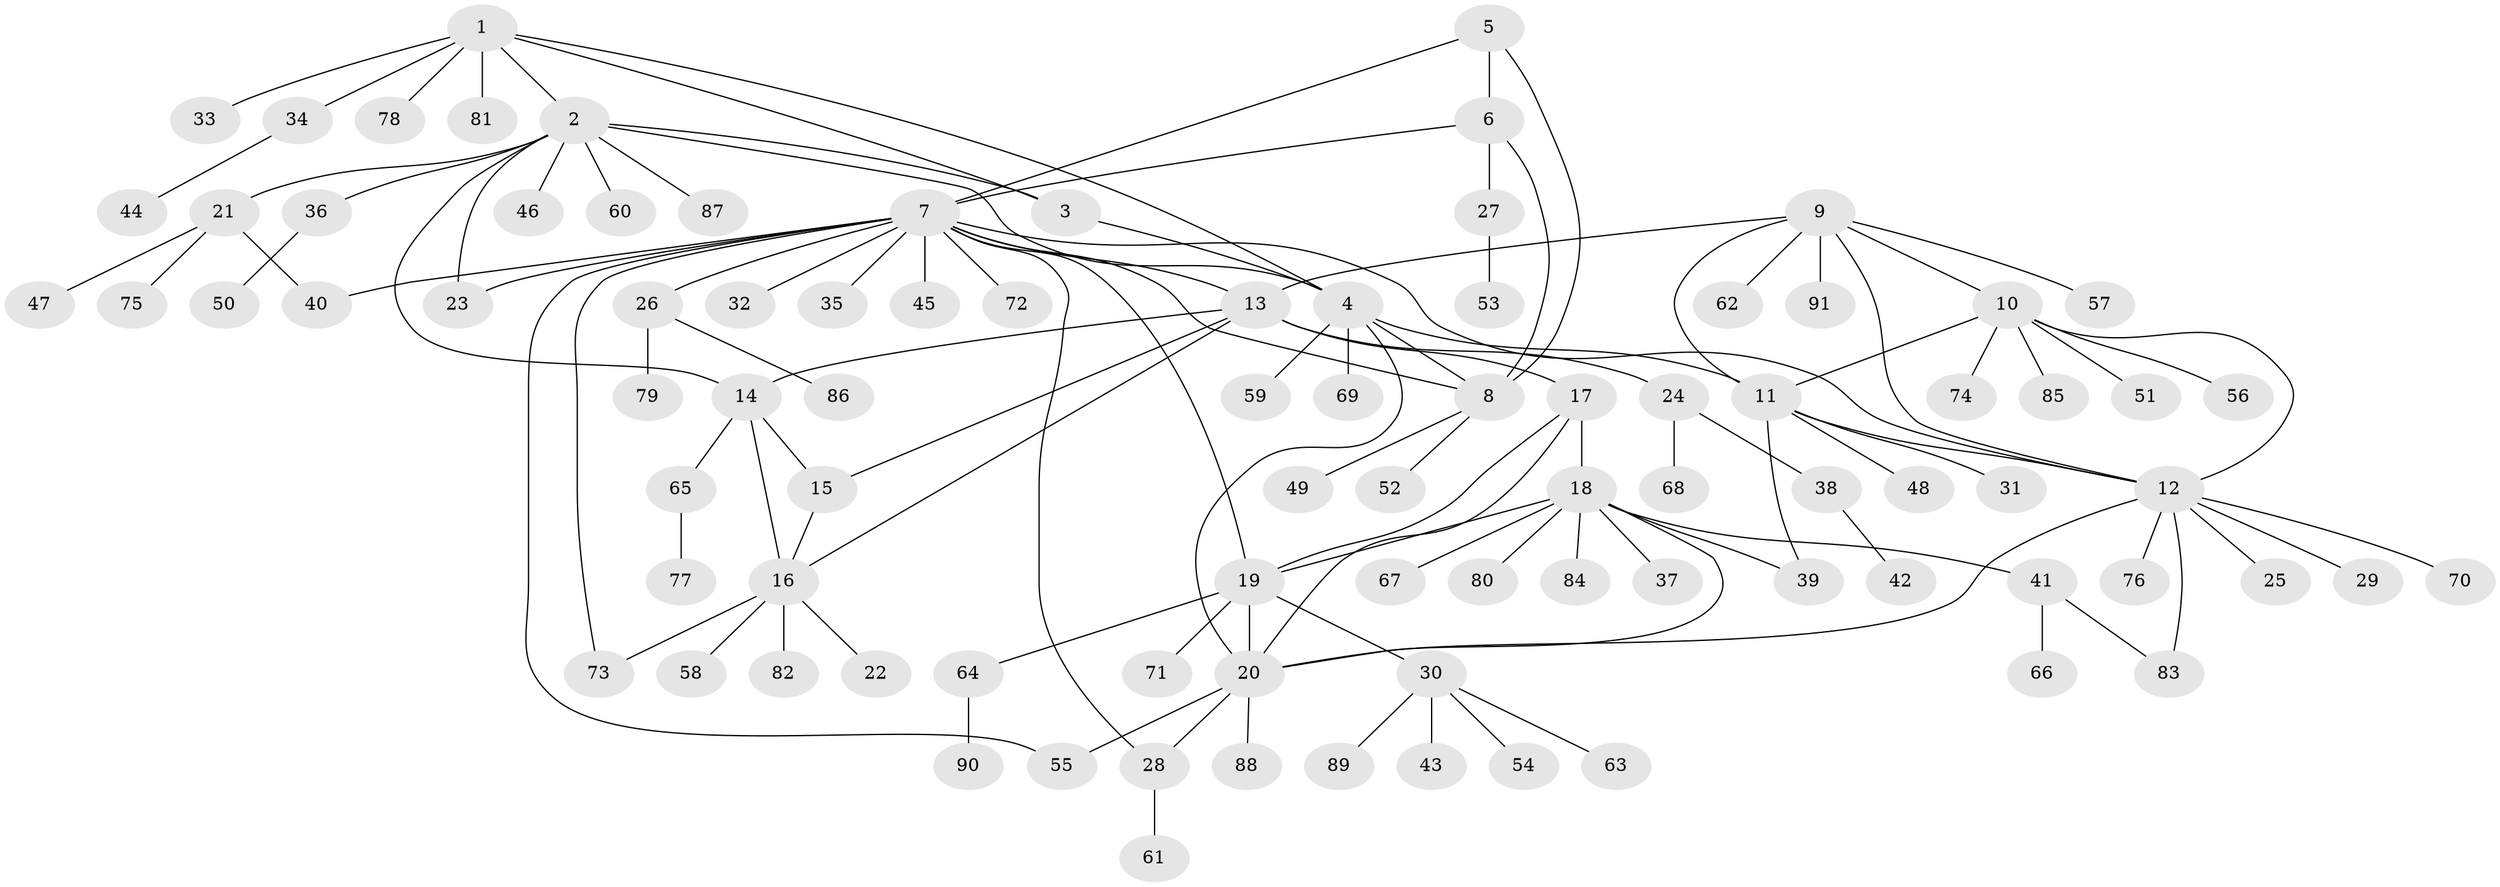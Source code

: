 // coarse degree distribution, {6: 0.031746031746031744, 10: 0.031746031746031744, 2: 0.07936507936507936, 3: 0.07936507936507936, 12: 0.015873015873015872, 4: 0.047619047619047616, 7: 0.09523809523809523, 5: 0.015873015873015872, 9: 0.015873015873015872, 1: 0.5873015873015873}
// Generated by graph-tools (version 1.1) at 2025/19/03/04/25 18:19:47]
// undirected, 91 vertices, 118 edges
graph export_dot {
graph [start="1"]
  node [color=gray90,style=filled];
  1;
  2;
  3;
  4;
  5;
  6;
  7;
  8;
  9;
  10;
  11;
  12;
  13;
  14;
  15;
  16;
  17;
  18;
  19;
  20;
  21;
  22;
  23;
  24;
  25;
  26;
  27;
  28;
  29;
  30;
  31;
  32;
  33;
  34;
  35;
  36;
  37;
  38;
  39;
  40;
  41;
  42;
  43;
  44;
  45;
  46;
  47;
  48;
  49;
  50;
  51;
  52;
  53;
  54;
  55;
  56;
  57;
  58;
  59;
  60;
  61;
  62;
  63;
  64;
  65;
  66;
  67;
  68;
  69;
  70;
  71;
  72;
  73;
  74;
  75;
  76;
  77;
  78;
  79;
  80;
  81;
  82;
  83;
  84;
  85;
  86;
  87;
  88;
  89;
  90;
  91;
  1 -- 2;
  1 -- 3;
  1 -- 4;
  1 -- 33;
  1 -- 34;
  1 -- 78;
  1 -- 81;
  2 -- 3;
  2 -- 4;
  2 -- 14;
  2 -- 21;
  2 -- 23;
  2 -- 36;
  2 -- 46;
  2 -- 60;
  2 -- 87;
  3 -- 4;
  4 -- 8;
  4 -- 11;
  4 -- 20;
  4 -- 59;
  4 -- 69;
  5 -- 6;
  5 -- 7;
  5 -- 8;
  6 -- 7;
  6 -- 8;
  6 -- 27;
  7 -- 8;
  7 -- 12;
  7 -- 13;
  7 -- 19;
  7 -- 23;
  7 -- 26;
  7 -- 28;
  7 -- 32;
  7 -- 35;
  7 -- 40;
  7 -- 45;
  7 -- 55;
  7 -- 72;
  7 -- 73;
  8 -- 49;
  8 -- 52;
  9 -- 10;
  9 -- 11;
  9 -- 12;
  9 -- 13;
  9 -- 57;
  9 -- 62;
  9 -- 91;
  10 -- 11;
  10 -- 12;
  10 -- 51;
  10 -- 56;
  10 -- 74;
  10 -- 85;
  11 -- 12;
  11 -- 31;
  11 -- 39;
  11 -- 48;
  12 -- 20;
  12 -- 25;
  12 -- 29;
  12 -- 70;
  12 -- 76;
  12 -- 83;
  13 -- 14;
  13 -- 15;
  13 -- 16;
  13 -- 17;
  13 -- 24;
  14 -- 15;
  14 -- 16;
  14 -- 65;
  15 -- 16;
  16 -- 22;
  16 -- 58;
  16 -- 73;
  16 -- 82;
  17 -- 18;
  17 -- 19;
  17 -- 20;
  18 -- 19;
  18 -- 20;
  18 -- 37;
  18 -- 39;
  18 -- 41;
  18 -- 67;
  18 -- 80;
  18 -- 84;
  19 -- 20;
  19 -- 30;
  19 -- 64;
  19 -- 71;
  20 -- 28;
  20 -- 55;
  20 -- 88;
  21 -- 40;
  21 -- 47;
  21 -- 75;
  24 -- 38;
  24 -- 68;
  26 -- 79;
  26 -- 86;
  27 -- 53;
  28 -- 61;
  30 -- 43;
  30 -- 54;
  30 -- 63;
  30 -- 89;
  34 -- 44;
  36 -- 50;
  38 -- 42;
  41 -- 66;
  41 -- 83;
  64 -- 90;
  65 -- 77;
}
